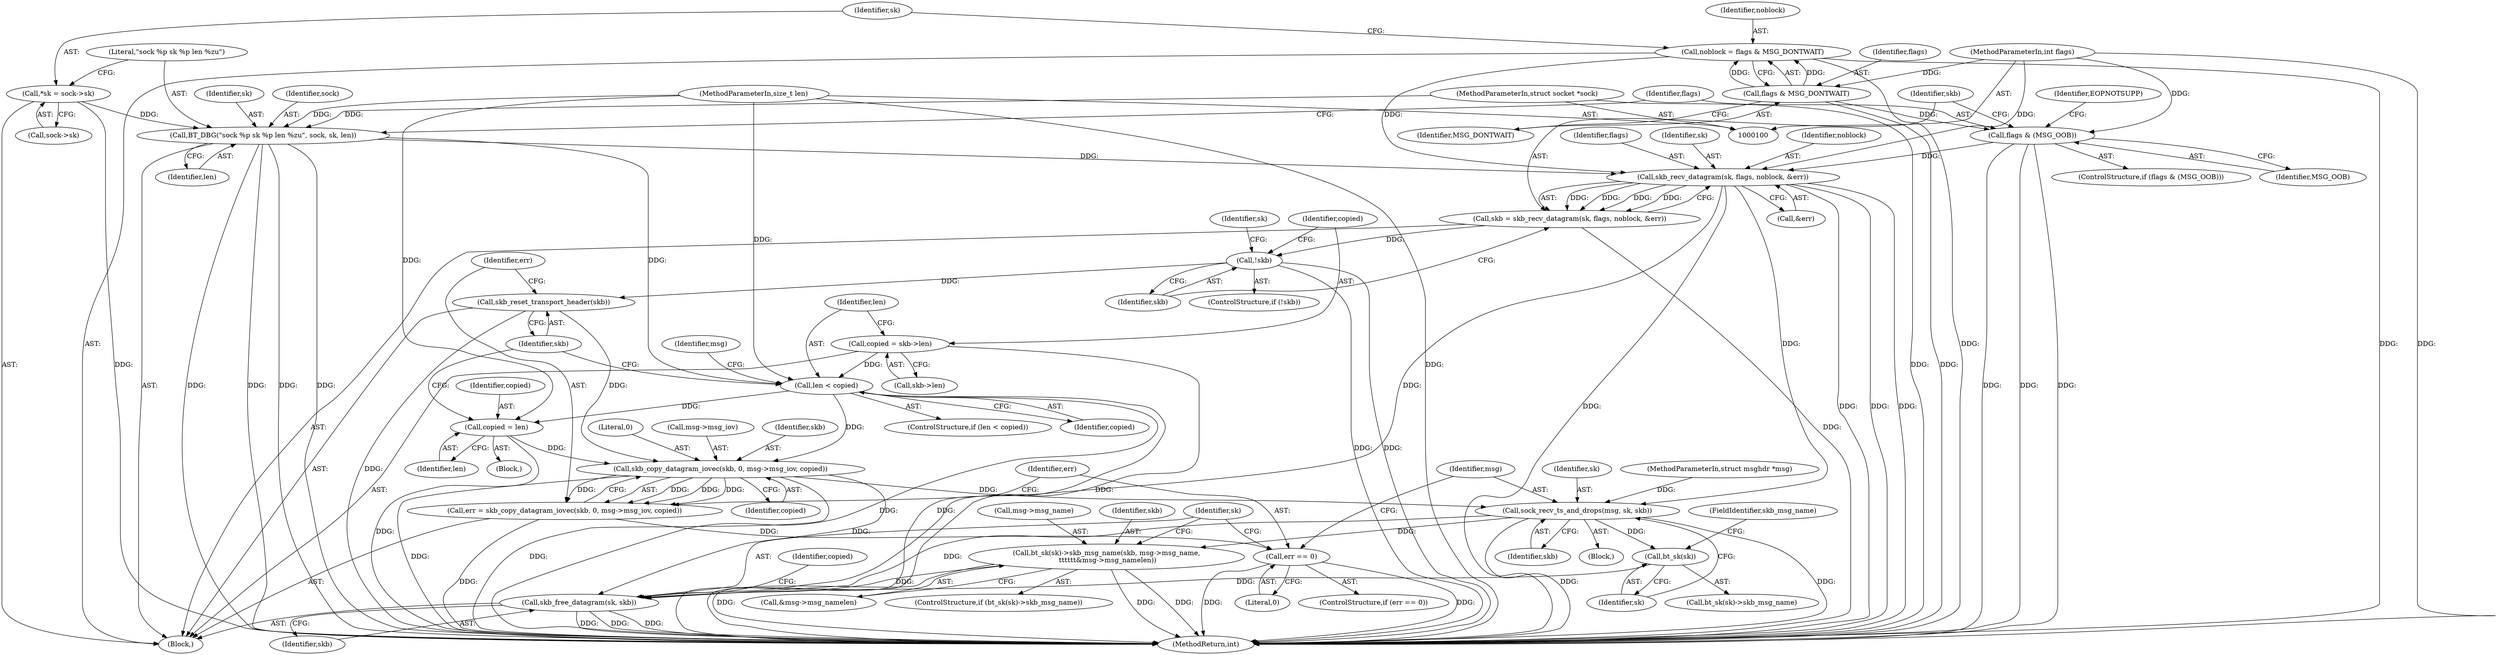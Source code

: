 digraph "0_linux_f3d3342602f8bcbf37d7c46641cb9bca7618eb1c_6@API" {
"1000178" [label="(Call,skb_copy_datagram_iovec(skb, 0, msg->msg_iov, copied))"];
"1000174" [label="(Call,skb_reset_transport_header(skb))"];
"1000143" [label="(Call,!skb)"];
"1000134" [label="(Call,skb = skb_recv_datagram(sk, flags, noblock, &err))"];
"1000136" [label="(Call,skb_recv_datagram(sk, flags, noblock, &err))"];
"1000122" [label="(Call,BT_DBG(\"sock %p sk %p len %zu\", sock, sk, len))"];
"1000102" [label="(MethodParameterIn,struct socket *sock)"];
"1000114" [label="(Call,*sk = sock->sk)"];
"1000104" [label="(MethodParameterIn,size_t len)"];
"1000128" [label="(Call,flags & (MSG_OOB))"];
"1000110" [label="(Call,flags & MSG_DONTWAIT)"];
"1000105" [label="(MethodParameterIn,int flags)"];
"1000108" [label="(Call,noblock = flags & MSG_DONTWAIT)"];
"1000162" [label="(Call,len < copied)"];
"1000156" [label="(Call,copied = skb->len)"];
"1000171" [label="(Call,copied = len)"];
"1000176" [label="(Call,err = skb_copy_datagram_iovec(skb, 0, msg->msg_iov, copied))"];
"1000186" [label="(Call,err == 0)"];
"1000190" [label="(Call,sock_recv_ts_and_drops(msg, sk, skb))"];
"1000196" [label="(Call,bt_sk(sk))"];
"1000208" [label="(Call,skb_free_datagram(sk, skb))"];
"1000199" [label="(Call,bt_sk(sk)->skb_msg_name(skb, msg->msg_name,\n \t\t\t\t\t\t&msg->msg_namelen))"];
"1000193" [label="(Identifier,skb)"];
"1000199" [label="(Call,bt_sk(sk)->skb_msg_name(skb, msg->msg_name,\n \t\t\t\t\t\t&msg->msg_namelen))"];
"1000142" [label="(ControlStructure,if (!skb))"];
"1000175" [label="(Identifier,skb)"];
"1000149" [label="(Identifier,sk)"];
"1000139" [label="(Identifier,noblock)"];
"1000129" [label="(Identifier,flags)"];
"1000130" [label="(Identifier,MSG_OOB)"];
"1000111" [label="(Identifier,flags)"];
"1000161" [label="(ControlStructure,if (len < copied))"];
"1000158" [label="(Call,skb->len)"];
"1000211" [label="(Identifier,copied)"];
"1000200" [label="(Identifier,skb)"];
"1000165" [label="(Block,)"];
"1000163" [label="(Identifier,len)"];
"1000114" [label="(Call,*sk = sock->sk)"];
"1000208" [label="(Call,skb_free_datagram(sk, skb))"];
"1000106" [label="(Block,)"];
"1000212" [label="(MethodReturn,int)"];
"1000172" [label="(Identifier,copied)"];
"1000162" [label="(Call,len < copied)"];
"1000105" [label="(MethodParameterIn,int flags)"];
"1000125" [label="(Identifier,sk)"];
"1000156" [label="(Call,copied = skb->len)"];
"1000210" [label="(Identifier,skb)"];
"1000201" [label="(Call,msg->msg_name)"];
"1000157" [label="(Identifier,copied)"];
"1000143" [label="(Call,!skb)"];
"1000180" [label="(Literal,0)"];
"1000134" [label="(Call,skb = skb_recv_datagram(sk, flags, noblock, &err))"];
"1000171" [label="(Call,copied = len)"];
"1000122" [label="(Call,BT_DBG(\"sock %p sk %p len %zu\", sock, sk, len))"];
"1000108" [label="(Call,noblock = flags & MSG_DONTWAIT)"];
"1000115" [label="(Identifier,sk)"];
"1000104" [label="(MethodParameterIn,size_t len)"];
"1000144" [label="(Identifier,skb)"];
"1000102" [label="(MethodParameterIn,struct socket *sock)"];
"1000173" [label="(Identifier,len)"];
"1000189" [label="(Block,)"];
"1000126" [label="(Identifier,len)"];
"1000103" [label="(MethodParameterIn,struct msghdr *msg)"];
"1000186" [label="(Call,err == 0)"];
"1000185" [label="(ControlStructure,if (err == 0))"];
"1000176" [label="(Call,err = skb_copy_datagram_iovec(skb, 0, msg->msg_iov, copied))"];
"1000174" [label="(Call,skb_reset_transport_header(skb))"];
"1000110" [label="(Call,flags & MSG_DONTWAIT)"];
"1000181" [label="(Call,msg->msg_iov)"];
"1000135" [label="(Identifier,skb)"];
"1000123" [label="(Literal,\"sock %p sk %p len %zu\")"];
"1000128" [label="(Call,flags & (MSG_OOB))"];
"1000136" [label="(Call,skb_recv_datagram(sk, flags, noblock, &err))"];
"1000124" [label="(Identifier,sock)"];
"1000168" [label="(Identifier,msg)"];
"1000116" [label="(Call,sock->sk)"];
"1000133" [label="(Identifier,EOPNOTSUPP)"];
"1000209" [label="(Identifier,sk)"];
"1000187" [label="(Identifier,err)"];
"1000184" [label="(Identifier,copied)"];
"1000188" [label="(Literal,0)"];
"1000191" [label="(Identifier,msg)"];
"1000192" [label="(Identifier,sk)"];
"1000196" [label="(Call,bt_sk(sk))"];
"1000190" [label="(Call,sock_recv_ts_and_drops(msg, sk, skb))"];
"1000109" [label="(Identifier,noblock)"];
"1000178" [label="(Call,skb_copy_datagram_iovec(skb, 0, msg->msg_iov, copied))"];
"1000177" [label="(Identifier,err)"];
"1000138" [label="(Identifier,flags)"];
"1000127" [label="(ControlStructure,if (flags & (MSG_OOB)))"];
"1000164" [label="(Identifier,copied)"];
"1000204" [label="(Call,&msg->msg_namelen)"];
"1000112" [label="(Identifier,MSG_DONTWAIT)"];
"1000179" [label="(Identifier,skb)"];
"1000137" [label="(Identifier,sk)"];
"1000197" [label="(Identifier,sk)"];
"1000195" [label="(Call,bt_sk(sk)->skb_msg_name)"];
"1000140" [label="(Call,&err)"];
"1000198" [label="(FieldIdentifier,skb_msg_name)"];
"1000194" [label="(ControlStructure,if (bt_sk(sk)->skb_msg_name))"];
"1000178" -> "1000176"  [label="AST: "];
"1000178" -> "1000184"  [label="CFG: "];
"1000179" -> "1000178"  [label="AST: "];
"1000180" -> "1000178"  [label="AST: "];
"1000181" -> "1000178"  [label="AST: "];
"1000184" -> "1000178"  [label="AST: "];
"1000176" -> "1000178"  [label="CFG: "];
"1000178" -> "1000212"  [label="DDG: "];
"1000178" -> "1000212"  [label="DDG: "];
"1000178" -> "1000176"  [label="DDG: "];
"1000178" -> "1000176"  [label="DDG: "];
"1000178" -> "1000176"  [label="DDG: "];
"1000178" -> "1000176"  [label="DDG: "];
"1000174" -> "1000178"  [label="DDG: "];
"1000162" -> "1000178"  [label="DDG: "];
"1000171" -> "1000178"  [label="DDG: "];
"1000178" -> "1000190"  [label="DDG: "];
"1000178" -> "1000208"  [label="DDG: "];
"1000174" -> "1000106"  [label="AST: "];
"1000174" -> "1000175"  [label="CFG: "];
"1000175" -> "1000174"  [label="AST: "];
"1000177" -> "1000174"  [label="CFG: "];
"1000174" -> "1000212"  [label="DDG: "];
"1000143" -> "1000174"  [label="DDG: "];
"1000143" -> "1000142"  [label="AST: "];
"1000143" -> "1000144"  [label="CFG: "];
"1000144" -> "1000143"  [label="AST: "];
"1000149" -> "1000143"  [label="CFG: "];
"1000157" -> "1000143"  [label="CFG: "];
"1000143" -> "1000212"  [label="DDG: "];
"1000143" -> "1000212"  [label="DDG: "];
"1000134" -> "1000143"  [label="DDG: "];
"1000134" -> "1000106"  [label="AST: "];
"1000134" -> "1000136"  [label="CFG: "];
"1000135" -> "1000134"  [label="AST: "];
"1000136" -> "1000134"  [label="AST: "];
"1000144" -> "1000134"  [label="CFG: "];
"1000134" -> "1000212"  [label="DDG: "];
"1000136" -> "1000134"  [label="DDG: "];
"1000136" -> "1000134"  [label="DDG: "];
"1000136" -> "1000134"  [label="DDG: "];
"1000136" -> "1000134"  [label="DDG: "];
"1000136" -> "1000140"  [label="CFG: "];
"1000137" -> "1000136"  [label="AST: "];
"1000138" -> "1000136"  [label="AST: "];
"1000139" -> "1000136"  [label="AST: "];
"1000140" -> "1000136"  [label="AST: "];
"1000136" -> "1000212"  [label="DDG: "];
"1000136" -> "1000212"  [label="DDG: "];
"1000136" -> "1000212"  [label="DDG: "];
"1000136" -> "1000212"  [label="DDG: "];
"1000122" -> "1000136"  [label="DDG: "];
"1000128" -> "1000136"  [label="DDG: "];
"1000105" -> "1000136"  [label="DDG: "];
"1000108" -> "1000136"  [label="DDG: "];
"1000136" -> "1000190"  [label="DDG: "];
"1000136" -> "1000208"  [label="DDG: "];
"1000122" -> "1000106"  [label="AST: "];
"1000122" -> "1000126"  [label="CFG: "];
"1000123" -> "1000122"  [label="AST: "];
"1000124" -> "1000122"  [label="AST: "];
"1000125" -> "1000122"  [label="AST: "];
"1000126" -> "1000122"  [label="AST: "];
"1000129" -> "1000122"  [label="CFG: "];
"1000122" -> "1000212"  [label="DDG: "];
"1000122" -> "1000212"  [label="DDG: "];
"1000122" -> "1000212"  [label="DDG: "];
"1000122" -> "1000212"  [label="DDG: "];
"1000102" -> "1000122"  [label="DDG: "];
"1000114" -> "1000122"  [label="DDG: "];
"1000104" -> "1000122"  [label="DDG: "];
"1000122" -> "1000162"  [label="DDG: "];
"1000102" -> "1000100"  [label="AST: "];
"1000102" -> "1000212"  [label="DDG: "];
"1000114" -> "1000106"  [label="AST: "];
"1000114" -> "1000116"  [label="CFG: "];
"1000115" -> "1000114"  [label="AST: "];
"1000116" -> "1000114"  [label="AST: "];
"1000123" -> "1000114"  [label="CFG: "];
"1000114" -> "1000212"  [label="DDG: "];
"1000104" -> "1000100"  [label="AST: "];
"1000104" -> "1000212"  [label="DDG: "];
"1000104" -> "1000162"  [label="DDG: "];
"1000104" -> "1000171"  [label="DDG: "];
"1000128" -> "1000127"  [label="AST: "];
"1000128" -> "1000130"  [label="CFG: "];
"1000129" -> "1000128"  [label="AST: "];
"1000130" -> "1000128"  [label="AST: "];
"1000133" -> "1000128"  [label="CFG: "];
"1000135" -> "1000128"  [label="CFG: "];
"1000128" -> "1000212"  [label="DDG: "];
"1000128" -> "1000212"  [label="DDG: "];
"1000128" -> "1000212"  [label="DDG: "];
"1000110" -> "1000128"  [label="DDG: "];
"1000105" -> "1000128"  [label="DDG: "];
"1000110" -> "1000108"  [label="AST: "];
"1000110" -> "1000112"  [label="CFG: "];
"1000111" -> "1000110"  [label="AST: "];
"1000112" -> "1000110"  [label="AST: "];
"1000108" -> "1000110"  [label="CFG: "];
"1000110" -> "1000212"  [label="DDG: "];
"1000110" -> "1000108"  [label="DDG: "];
"1000110" -> "1000108"  [label="DDG: "];
"1000105" -> "1000110"  [label="DDG: "];
"1000105" -> "1000100"  [label="AST: "];
"1000105" -> "1000212"  [label="DDG: "];
"1000108" -> "1000106"  [label="AST: "];
"1000109" -> "1000108"  [label="AST: "];
"1000115" -> "1000108"  [label="CFG: "];
"1000108" -> "1000212"  [label="DDG: "];
"1000108" -> "1000212"  [label="DDG: "];
"1000162" -> "1000161"  [label="AST: "];
"1000162" -> "1000164"  [label="CFG: "];
"1000163" -> "1000162"  [label="AST: "];
"1000164" -> "1000162"  [label="AST: "];
"1000168" -> "1000162"  [label="CFG: "];
"1000175" -> "1000162"  [label="CFG: "];
"1000162" -> "1000212"  [label="DDG: "];
"1000162" -> "1000212"  [label="DDG: "];
"1000156" -> "1000162"  [label="DDG: "];
"1000162" -> "1000171"  [label="DDG: "];
"1000156" -> "1000106"  [label="AST: "];
"1000156" -> "1000158"  [label="CFG: "];
"1000157" -> "1000156"  [label="AST: "];
"1000158" -> "1000156"  [label="AST: "];
"1000163" -> "1000156"  [label="CFG: "];
"1000156" -> "1000212"  [label="DDG: "];
"1000171" -> "1000165"  [label="AST: "];
"1000171" -> "1000173"  [label="CFG: "];
"1000172" -> "1000171"  [label="AST: "];
"1000173" -> "1000171"  [label="AST: "];
"1000175" -> "1000171"  [label="CFG: "];
"1000171" -> "1000212"  [label="DDG: "];
"1000176" -> "1000106"  [label="AST: "];
"1000177" -> "1000176"  [label="AST: "];
"1000187" -> "1000176"  [label="CFG: "];
"1000176" -> "1000212"  [label="DDG: "];
"1000176" -> "1000186"  [label="DDG: "];
"1000186" -> "1000185"  [label="AST: "];
"1000186" -> "1000188"  [label="CFG: "];
"1000187" -> "1000186"  [label="AST: "];
"1000188" -> "1000186"  [label="AST: "];
"1000191" -> "1000186"  [label="CFG: "];
"1000209" -> "1000186"  [label="CFG: "];
"1000186" -> "1000212"  [label="DDG: "];
"1000186" -> "1000212"  [label="DDG: "];
"1000190" -> "1000189"  [label="AST: "];
"1000190" -> "1000193"  [label="CFG: "];
"1000191" -> "1000190"  [label="AST: "];
"1000192" -> "1000190"  [label="AST: "];
"1000193" -> "1000190"  [label="AST: "];
"1000197" -> "1000190"  [label="CFG: "];
"1000190" -> "1000212"  [label="DDG: "];
"1000190" -> "1000212"  [label="DDG: "];
"1000103" -> "1000190"  [label="DDG: "];
"1000190" -> "1000196"  [label="DDG: "];
"1000190" -> "1000199"  [label="DDG: "];
"1000190" -> "1000208"  [label="DDG: "];
"1000196" -> "1000195"  [label="AST: "];
"1000196" -> "1000197"  [label="CFG: "];
"1000197" -> "1000196"  [label="AST: "];
"1000198" -> "1000196"  [label="CFG: "];
"1000196" -> "1000208"  [label="DDG: "];
"1000208" -> "1000106"  [label="AST: "];
"1000208" -> "1000210"  [label="CFG: "];
"1000209" -> "1000208"  [label="AST: "];
"1000210" -> "1000208"  [label="AST: "];
"1000211" -> "1000208"  [label="CFG: "];
"1000208" -> "1000212"  [label="DDG: "];
"1000208" -> "1000212"  [label="DDG: "];
"1000208" -> "1000212"  [label="DDG: "];
"1000199" -> "1000208"  [label="DDG: "];
"1000199" -> "1000194"  [label="AST: "];
"1000199" -> "1000204"  [label="CFG: "];
"1000200" -> "1000199"  [label="AST: "];
"1000201" -> "1000199"  [label="AST: "];
"1000204" -> "1000199"  [label="AST: "];
"1000209" -> "1000199"  [label="CFG: "];
"1000199" -> "1000212"  [label="DDG: "];
"1000199" -> "1000212"  [label="DDG: "];
"1000199" -> "1000212"  [label="DDG: "];
}
